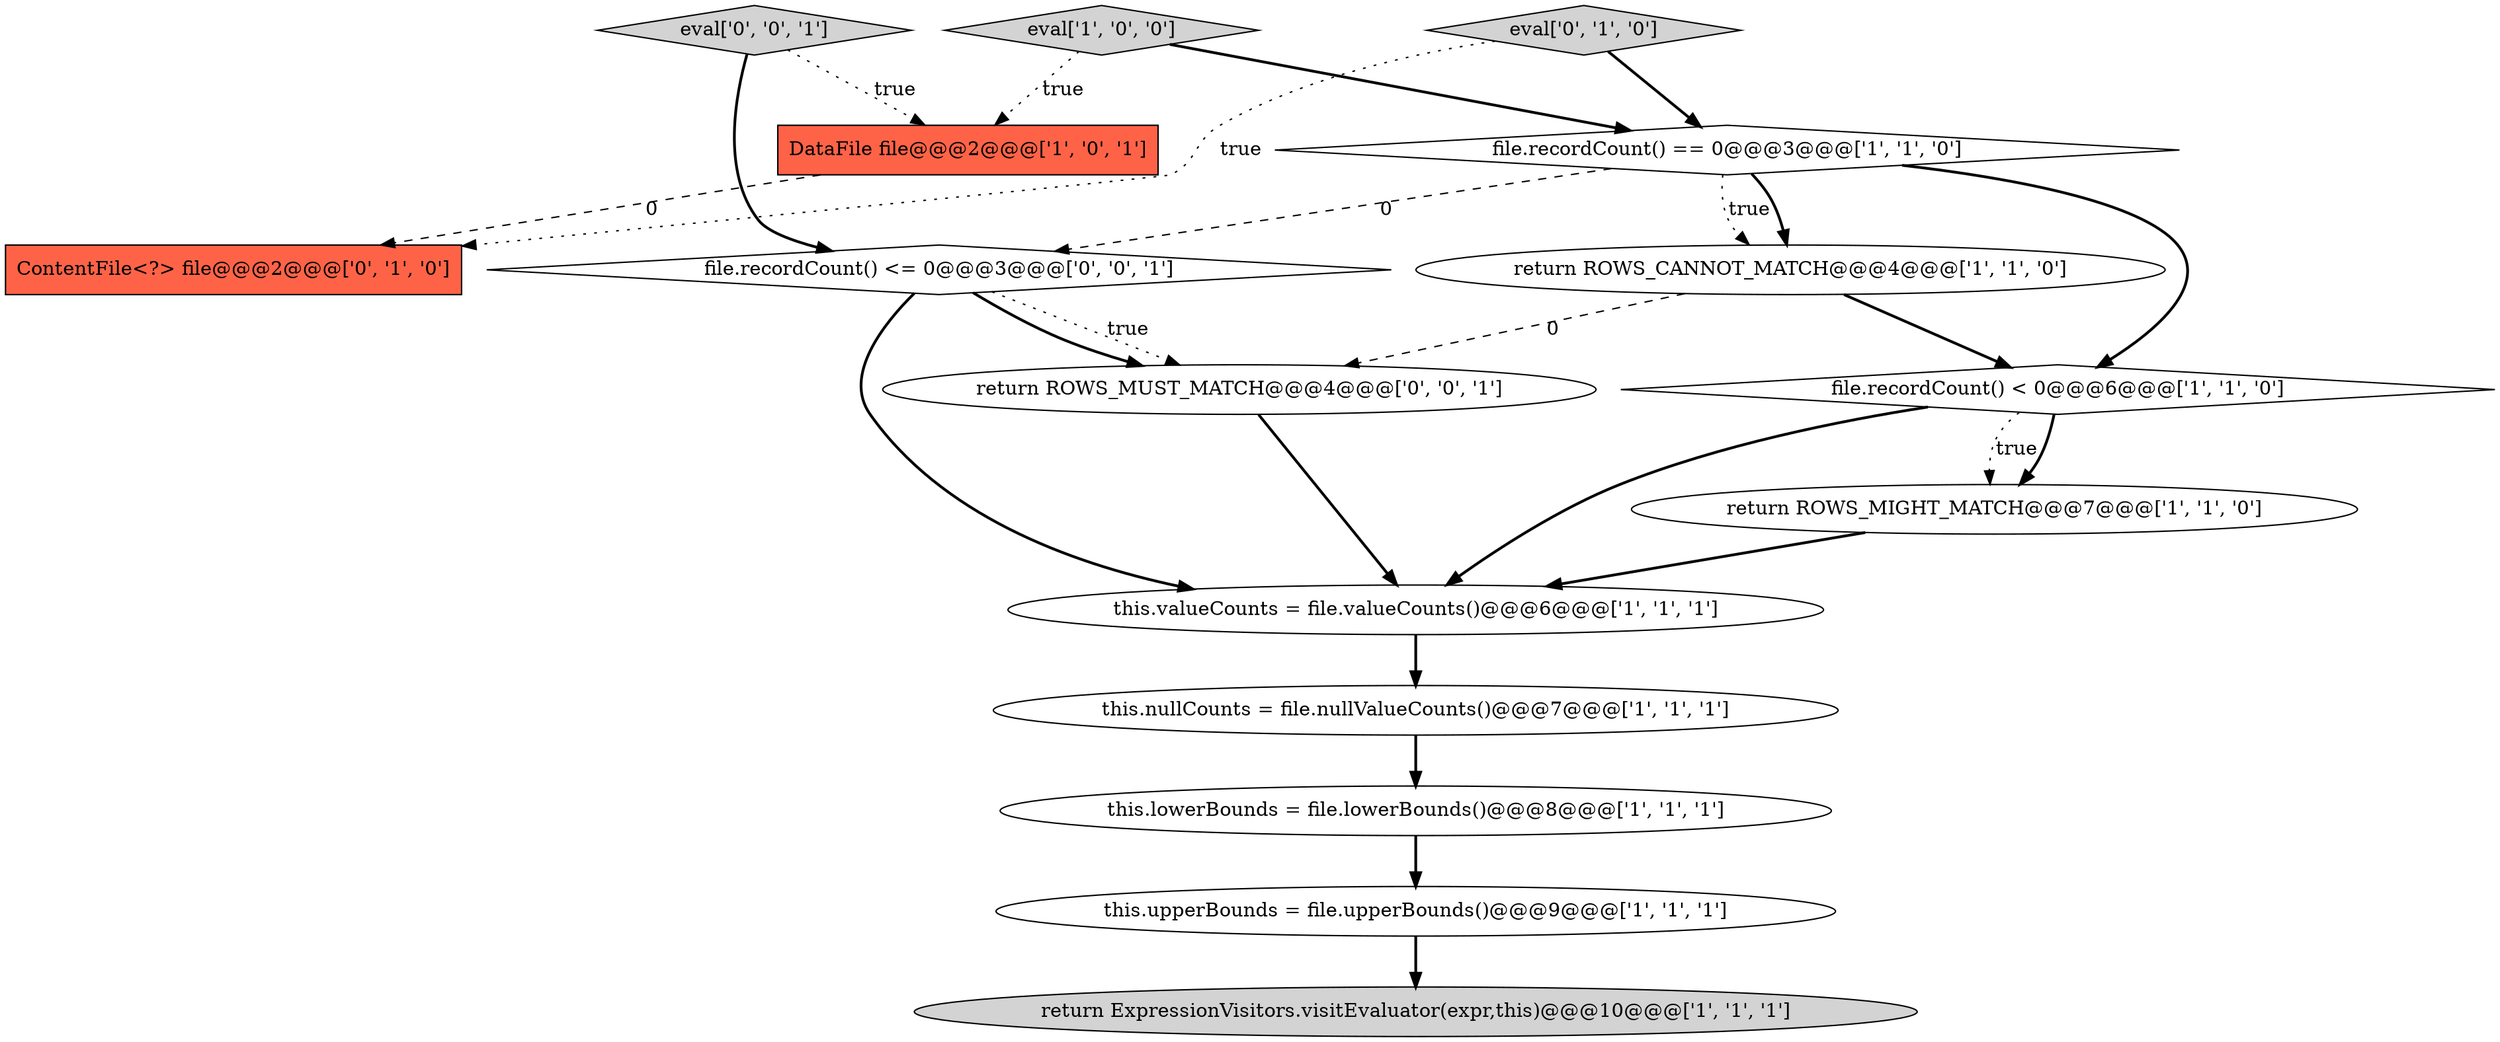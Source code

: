 digraph {
10 [style = filled, label = "this.nullCounts = file.nullValueCounts()@@@7@@@['1', '1', '1']", fillcolor = white, shape = ellipse image = "AAA0AAABBB1BBB"];
8 [style = filled, label = "eval['1', '0', '0']", fillcolor = lightgray, shape = diamond image = "AAA0AAABBB1BBB"];
12 [style = filled, label = "eval['0', '1', '0']", fillcolor = lightgray, shape = diamond image = "AAA0AAABBB2BBB"];
7 [style = filled, label = "this.valueCounts = file.valueCounts()@@@6@@@['1', '1', '1']", fillcolor = white, shape = ellipse image = "AAA0AAABBB1BBB"];
0 [style = filled, label = "DataFile file@@@2@@@['1', '0', '1']", fillcolor = tomato, shape = box image = "AAA0AAABBB1BBB"];
14 [style = filled, label = "eval['0', '0', '1']", fillcolor = lightgray, shape = diamond image = "AAA0AAABBB3BBB"];
6 [style = filled, label = "return ExpressionVisitors.visitEvaluator(expr,this)@@@10@@@['1', '1', '1']", fillcolor = lightgray, shape = ellipse image = "AAA0AAABBB1BBB"];
1 [style = filled, label = "this.lowerBounds = file.lowerBounds()@@@8@@@['1', '1', '1']", fillcolor = white, shape = ellipse image = "AAA0AAABBB1BBB"];
4 [style = filled, label = "this.upperBounds = file.upperBounds()@@@9@@@['1', '1', '1']", fillcolor = white, shape = ellipse image = "AAA0AAABBB1BBB"];
9 [style = filled, label = "return ROWS_MIGHT_MATCH@@@7@@@['1', '1', '0']", fillcolor = white, shape = ellipse image = "AAA0AAABBB1BBB"];
5 [style = filled, label = "return ROWS_CANNOT_MATCH@@@4@@@['1', '1', '0']", fillcolor = white, shape = ellipse image = "AAA0AAABBB1BBB"];
15 [style = filled, label = "return ROWS_MUST_MATCH@@@4@@@['0', '0', '1']", fillcolor = white, shape = ellipse image = "AAA0AAABBB3BBB"];
2 [style = filled, label = "file.recordCount() == 0@@@3@@@['1', '1', '0']", fillcolor = white, shape = diamond image = "AAA0AAABBB1BBB"];
11 [style = filled, label = "ContentFile<?> file@@@2@@@['0', '1', '0']", fillcolor = tomato, shape = box image = "AAA1AAABBB2BBB"];
13 [style = filled, label = "file.recordCount() <= 0@@@3@@@['0', '0', '1']", fillcolor = white, shape = diamond image = "AAA0AAABBB3BBB"];
3 [style = filled, label = "file.recordCount() < 0@@@6@@@['1', '1', '0']", fillcolor = white, shape = diamond image = "AAA0AAABBB1BBB"];
5->3 [style = bold, label=""];
1->4 [style = bold, label=""];
15->7 [style = bold, label=""];
14->0 [style = dotted, label="true"];
7->10 [style = bold, label=""];
4->6 [style = bold, label=""];
2->3 [style = bold, label=""];
0->11 [style = dashed, label="0"];
3->9 [style = dotted, label="true"];
9->7 [style = bold, label=""];
12->11 [style = dotted, label="true"];
3->9 [style = bold, label=""];
12->2 [style = bold, label=""];
8->2 [style = bold, label=""];
3->7 [style = bold, label=""];
13->7 [style = bold, label=""];
2->13 [style = dashed, label="0"];
8->0 [style = dotted, label="true"];
13->15 [style = dotted, label="true"];
13->15 [style = bold, label=""];
14->13 [style = bold, label=""];
2->5 [style = dotted, label="true"];
10->1 [style = bold, label=""];
5->15 [style = dashed, label="0"];
2->5 [style = bold, label=""];
}
